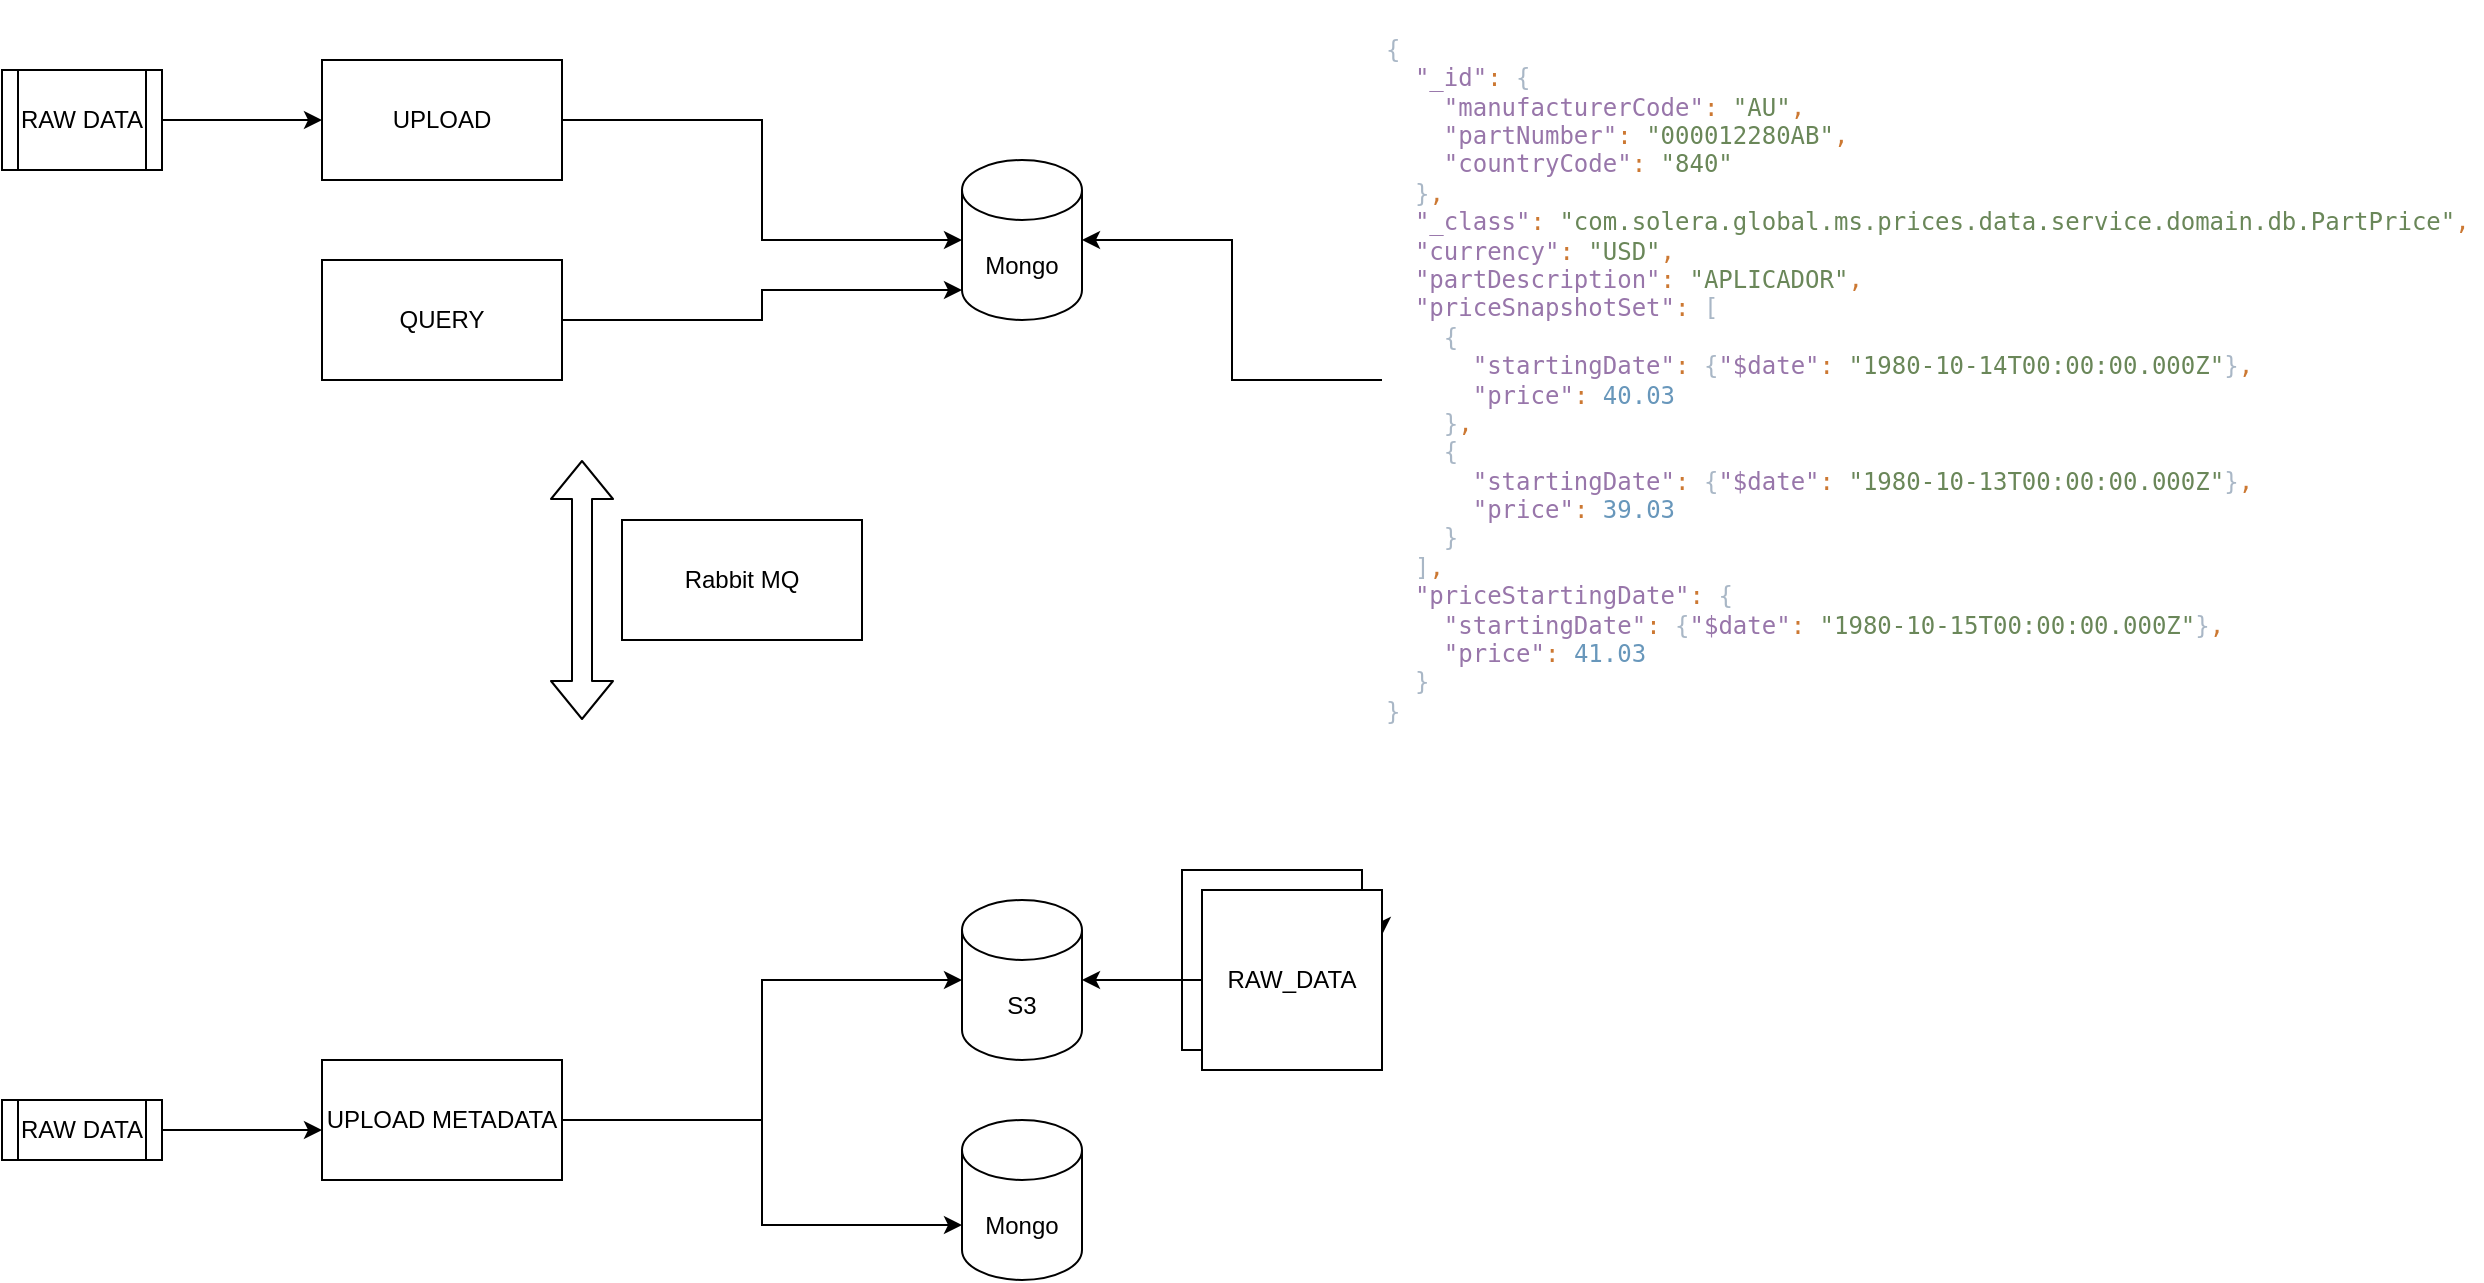 <mxfile version="14.6.13" type="github">
  <diagram id="qdz5nazlIJ-NT6-yE1in" name="Page-1">
    <mxGraphModel dx="1613" dy="1080" grid="1" gridSize="10" guides="1" tooltips="1" connect="1" arrows="1" fold="1" page="1" pageScale="1" pageWidth="827" pageHeight="1169" math="0" shadow="0">
      <root>
        <mxCell id="0" />
        <mxCell id="1" parent="0" />
        <mxCell id="vbaJ4i8jAPuSjdiaZYSy-1" style="edgeStyle=orthogonalEdgeStyle;rounded=0;orthogonalLoop=1;jettySize=auto;html=1;" edge="1" parent="1" source="vbaJ4i8jAPuSjdiaZYSy-2" target="vbaJ4i8jAPuSjdiaZYSy-3">
          <mxGeometry relative="1" as="geometry" />
        </mxCell>
        <mxCell id="vbaJ4i8jAPuSjdiaZYSy-2" value="UPLOAD" style="rounded=0;whiteSpace=wrap;html=1;" vertex="1" parent="1">
          <mxGeometry x="-330" y="120" width="120" height="60" as="geometry" />
        </mxCell>
        <mxCell id="vbaJ4i8jAPuSjdiaZYSy-3" value="Mongo" style="shape=cylinder3;whiteSpace=wrap;html=1;boundedLbl=1;backgroundOutline=1;size=15;" vertex="1" parent="1">
          <mxGeometry x="-10" y="170" width="60" height="80" as="geometry" />
        </mxCell>
        <mxCell id="vbaJ4i8jAPuSjdiaZYSy-4" style="edgeStyle=orthogonalEdgeStyle;rounded=0;orthogonalLoop=1;jettySize=auto;html=1;entryX=0;entryY=1;entryDx=0;entryDy=-15;entryPerimeter=0;" edge="1" parent="1" source="vbaJ4i8jAPuSjdiaZYSy-5" target="vbaJ4i8jAPuSjdiaZYSy-3">
          <mxGeometry relative="1" as="geometry" />
        </mxCell>
        <mxCell id="vbaJ4i8jAPuSjdiaZYSy-5" value="QUERY" style="rounded=0;whiteSpace=wrap;html=1;" vertex="1" parent="1">
          <mxGeometry x="-330" y="220" width="120" height="60" as="geometry" />
        </mxCell>
        <mxCell id="vbaJ4i8jAPuSjdiaZYSy-6" style="edgeStyle=orthogonalEdgeStyle;rounded=0;orthogonalLoop=1;jettySize=auto;html=1;entryX=1;entryY=0.5;entryDx=0;entryDy=0;entryPerimeter=0;" edge="1" parent="1" source="vbaJ4i8jAPuSjdiaZYSy-8" target="vbaJ4i8jAPuSjdiaZYSy-3">
          <mxGeometry relative="1" as="geometry">
            <mxPoint x="210" y="260" as="sourcePoint" />
          </mxGeometry>
        </mxCell>
        <mxCell id="vbaJ4i8jAPuSjdiaZYSy-7" value="" style="shape=table;html=1;whiteSpace=wrap;startSize=0;container=1;collapsible=0;childLayout=tableLayout;strokeColor=none;" vertex="1" parent="1">
          <mxGeometry x="200" y="90" width="550" height="380" as="geometry" />
        </mxCell>
        <mxCell id="vbaJ4i8jAPuSjdiaZYSy-8" value="" style="shape=partialRectangle;html=1;whiteSpace=wrap;collapsible=0;dropTarget=0;pointerEvents=0;fillColor=none;top=0;left=0;bottom=0;right=0;points=[[0,0.5],[1,0.5]];portConstraint=eastwest;strokeColor=none;" vertex="1" parent="vbaJ4i8jAPuSjdiaZYSy-7">
          <mxGeometry width="550" height="380" as="geometry" />
        </mxCell>
        <mxCell id="vbaJ4i8jAPuSjdiaZYSy-9" value="&lt;div align=&quot;left&quot;&gt;&lt;pre style=&quot;color: rgb(169 , 183 , 198) ; font-family: &amp;#34;jetbrains mono&amp;#34; , monospace&quot;&gt;&lt;span style=&quot;background-color: transparent&quot;&gt;{&lt;br&gt;  &lt;span style=&quot;color: #9876aa&quot;&gt;&quot;_id&quot;&lt;/span&gt;&lt;span style=&quot;color: #cc7832&quot;&gt;: &lt;/span&gt;{&lt;br&gt;    &lt;span style=&quot;color: #9876aa&quot;&gt;&quot;manufacturerCode&quot;&lt;/span&gt;&lt;span style=&quot;color: #cc7832&quot;&gt;: &lt;/span&gt;&lt;span style=&quot;color: #6a8759&quot;&gt;&quot;AU&quot;&lt;/span&gt;&lt;span style=&quot;color: #cc7832&quot;&gt;,&lt;br&gt;&lt;/span&gt;&lt;span style=&quot;color: #cc7832&quot;&gt;    &lt;/span&gt;&lt;span style=&quot;color: #9876aa&quot;&gt;&quot;partNumber&quot;&lt;/span&gt;&lt;span style=&quot;color: #cc7832&quot;&gt;: &lt;/span&gt;&lt;span style=&quot;color: #6a8759&quot;&gt;&quot;000012280AB&quot;&lt;/span&gt;&lt;span style=&quot;color: #cc7832&quot;&gt;,&lt;br&gt;&lt;/span&gt;&lt;span style=&quot;color: #cc7832&quot;&gt;    &lt;/span&gt;&lt;span style=&quot;color: #9876aa&quot;&gt;&quot;countryCode&quot;&lt;/span&gt;&lt;span style=&quot;color: #cc7832&quot;&gt;: &lt;/span&gt;&lt;span style=&quot;color: #6a8759&quot;&gt;&quot;840&quot;&lt;br&gt;&lt;/span&gt;&lt;span style=&quot;color: #6a8759&quot;&gt;  &lt;/span&gt;}&lt;span style=&quot;color: #cc7832&quot;&gt;,&lt;br&gt;&lt;/span&gt;&lt;span style=&quot;color: #cc7832&quot;&gt;  &lt;/span&gt;&lt;span style=&quot;color: #9876aa&quot;&gt;&quot;_class&quot;&lt;/span&gt;&lt;span style=&quot;color: #cc7832&quot;&gt;: &lt;/span&gt;&lt;span style=&quot;color: #6a8759&quot;&gt;&quot;com.solera.global.ms.prices.data.service.domain.db.PartPrice&quot;&lt;/span&gt;&lt;span style=&quot;color: #cc7832&quot;&gt;,&lt;/span&gt;&lt;br&gt;&lt;span style=&quot;color: #cc7832&quot;&gt;&lt;/span&gt;&lt;span style=&quot;color: #cc7832&quot;&gt;  &lt;/span&gt;&lt;span style=&quot;color: #9876aa&quot;&gt;&quot;currency&quot;&lt;/span&gt;&lt;span style=&quot;color: #cc7832&quot;&gt;: &lt;/span&gt;&lt;span style=&quot;color: #6a8759&quot;&gt;&quot;USD&quot;&lt;/span&gt;&lt;span style=&quot;color: #cc7832&quot;&gt;,&lt;br&gt;&lt;/span&gt;&lt;span style=&quot;color: #cc7832&quot;&gt;  &lt;/span&gt;&lt;span style=&quot;color: #9876aa&quot;&gt;&quot;partDescription&quot;&lt;/span&gt;&lt;span style=&quot;color: #cc7832&quot;&gt;: &lt;/span&gt;&lt;span style=&quot;color: #6a8759&quot;&gt;&quot;APLICADOR&quot;&lt;/span&gt;&lt;span style=&quot;color: #cc7832&quot;&gt;,&lt;br&gt;&lt;/span&gt;&lt;span style=&quot;color: #cc7832&quot;&gt;  &lt;/span&gt;&lt;span style=&quot;color: #9876aa&quot;&gt;&quot;priceSnapshotSet&quot;&lt;/span&gt;&lt;span style=&quot;color: #cc7832&quot;&gt;: &lt;/span&gt;[&lt;br&gt;    {&lt;br&gt;      &lt;span style=&quot;color: #9876aa&quot;&gt;&quot;startingDate&quot;&lt;/span&gt;&lt;span style=&quot;color: #cc7832&quot;&gt;: &lt;/span&gt;{&lt;span style=&quot;color: #9876aa&quot;&gt;&quot;$date&quot;&lt;/span&gt;&lt;span style=&quot;color: #cc7832&quot;&gt;: &lt;/span&gt;&lt;span style=&quot;color: #6a8759&quot;&gt;&quot;1980-10-14T00:00:00.000Z&quot;&lt;/span&gt;}&lt;span style=&quot;color: #cc7832&quot;&gt;,&lt;br&gt;&lt;/span&gt;&lt;span style=&quot;color: #cc7832&quot;&gt;      &lt;/span&gt;&lt;span style=&quot;color: #9876aa&quot;&gt;&quot;price&quot;&lt;/span&gt;&lt;span style=&quot;color: #cc7832&quot;&gt;: &lt;/span&gt;&lt;span style=&quot;color: #6897bb&quot;&gt;40.03&lt;br&gt;&lt;/span&gt;&lt;span style=&quot;color: #6897bb&quot;&gt;    &lt;/span&gt;}&lt;span style=&quot;color: #cc7832&quot;&gt;,&lt;br&gt;&lt;/span&gt;&lt;span style=&quot;color: #cc7832&quot;&gt;    &lt;/span&gt;{&lt;br&gt;      &lt;span style=&quot;color: #9876aa&quot;&gt;&quot;startingDate&quot;&lt;/span&gt;&lt;span style=&quot;color: #cc7832&quot;&gt;: &lt;/span&gt;{&lt;span style=&quot;color: #9876aa&quot;&gt;&quot;$date&quot;&lt;/span&gt;&lt;span style=&quot;color: #cc7832&quot;&gt;: &lt;/span&gt;&lt;span style=&quot;color: #6a8759&quot;&gt;&quot;1980-10-13T00:00:00.000Z&quot;&lt;/span&gt;}&lt;span style=&quot;color: #cc7832&quot;&gt;,&lt;br&gt;&lt;/span&gt;&lt;span style=&quot;color: #cc7832&quot;&gt;      &lt;/span&gt;&lt;span style=&quot;color: #9876aa&quot;&gt;&quot;price&quot;&lt;/span&gt;&lt;span style=&quot;color: #cc7832&quot;&gt;: &lt;/span&gt;&lt;span style=&quot;color: #6897bb&quot;&gt;39.03&lt;br&gt;&lt;/span&gt;&lt;span style=&quot;color: #6897bb&quot;&gt;    &lt;/span&gt;}&lt;br&gt;  ]&lt;span style=&quot;color: #cc7832&quot;&gt;,&lt;br&gt;&lt;/span&gt;&lt;span style=&quot;color: #cc7832&quot;&gt;  &lt;/span&gt;&lt;span style=&quot;color: #9876aa&quot;&gt;&quot;priceStartingDate&quot;&lt;/span&gt;&lt;span style=&quot;color: #cc7832&quot;&gt;: &lt;/span&gt;{&lt;br&gt;    &lt;span style=&quot;color: #9876aa&quot;&gt;&quot;startingDate&quot;&lt;/span&gt;&lt;span style=&quot;color: #cc7832&quot;&gt;: &lt;/span&gt;{&lt;span style=&quot;color: #9876aa&quot;&gt;&quot;$date&quot;&lt;/span&gt;&lt;span style=&quot;color: #cc7832&quot;&gt;: &lt;/span&gt;&lt;span style=&quot;color: #6a8759&quot;&gt;&quot;1980-10-15T00:00:00.000Z&quot;&lt;/span&gt;}&lt;span style=&quot;color: #cc7832&quot;&gt;,&lt;br&gt;&lt;/span&gt;&lt;span style=&quot;color: #cc7832&quot;&gt;    &lt;/span&gt;&lt;span style=&quot;color: #9876aa&quot;&gt;&quot;price&quot;&lt;/span&gt;&lt;span style=&quot;color: #cc7832&quot;&gt;: &lt;/span&gt;&lt;span style=&quot;color: #6897bb&quot;&gt;41.03&lt;br&gt;&lt;/span&gt;&lt;span style=&quot;color: #6897bb&quot;&gt;  &lt;/span&gt;}&lt;br&gt;}&lt;/span&gt;&lt;/pre&gt;&lt;/div&gt;" style="shape=partialRectangle;html=1;whiteSpace=wrap;connectable=0;overflow=hidden;fillColor=none;top=0;left=0;bottom=0;right=0;align=left;strokeColor=none;" vertex="1" parent="vbaJ4i8jAPuSjdiaZYSy-8">
          <mxGeometry width="550" height="380" as="geometry" />
        </mxCell>
        <mxCell id="vbaJ4i8jAPuSjdiaZYSy-10" value="S3" style="shape=cylinder3;whiteSpace=wrap;html=1;boundedLbl=1;backgroundOutline=1;size=15;" vertex="1" parent="1">
          <mxGeometry x="-10" y="540" width="60" height="80" as="geometry" />
        </mxCell>
        <mxCell id="vbaJ4i8jAPuSjdiaZYSy-11" style="edgeStyle=orthogonalEdgeStyle;rounded=0;orthogonalLoop=1;jettySize=auto;html=1;" edge="1" parent="1" source="vbaJ4i8jAPuSjdiaZYSy-12" target="vbaJ4i8jAPuSjdiaZYSy-15">
          <mxGeometry relative="1" as="geometry">
            <Array as="points">
              <mxPoint x="-450" y="650" />
            </Array>
          </mxGeometry>
        </mxCell>
        <mxCell id="vbaJ4i8jAPuSjdiaZYSy-12" value="RAW DATA" style="shape=process;whiteSpace=wrap;html=1;backgroundOutline=1;" vertex="1" parent="1">
          <mxGeometry x="-490" y="640" width="80" height="30" as="geometry" />
        </mxCell>
        <mxCell id="vbaJ4i8jAPuSjdiaZYSy-13" style="edgeStyle=orthogonalEdgeStyle;rounded=0;orthogonalLoop=1;jettySize=auto;html=1;" edge="1" parent="1" source="vbaJ4i8jAPuSjdiaZYSy-15" target="vbaJ4i8jAPuSjdiaZYSy-10">
          <mxGeometry relative="1" as="geometry">
            <Array as="points">
              <mxPoint x="-110" y="650" />
              <mxPoint x="-110" y="580" />
            </Array>
          </mxGeometry>
        </mxCell>
        <mxCell id="vbaJ4i8jAPuSjdiaZYSy-14" style="edgeStyle=orthogonalEdgeStyle;rounded=0;orthogonalLoop=1;jettySize=auto;html=1;entryX=0;entryY=0;entryDx=0;entryDy=52.5;entryPerimeter=0;" edge="1" parent="1" source="vbaJ4i8jAPuSjdiaZYSy-15" target="vbaJ4i8jAPuSjdiaZYSy-16">
          <mxGeometry relative="1" as="geometry" />
        </mxCell>
        <mxCell id="vbaJ4i8jAPuSjdiaZYSy-15" value="UPLOAD METADATA" style="rounded=0;whiteSpace=wrap;html=1;" vertex="1" parent="1">
          <mxGeometry x="-330" y="620" width="120" height="60" as="geometry" />
        </mxCell>
        <mxCell id="vbaJ4i8jAPuSjdiaZYSy-16" value="&lt;div&gt;Mongo&lt;/div&gt;" style="shape=cylinder3;whiteSpace=wrap;html=1;boundedLbl=1;backgroundOutline=1;size=15;" vertex="1" parent="1">
          <mxGeometry x="-10" y="650" width="60" height="80" as="geometry" />
        </mxCell>
        <mxCell id="vbaJ4i8jAPuSjdiaZYSy-17" style="edgeStyle=orthogonalEdgeStyle;rounded=0;orthogonalLoop=1;jettySize=auto;html=1;" edge="1" parent="1" source="vbaJ4i8jAPuSjdiaZYSy-18" target="vbaJ4i8jAPuSjdiaZYSy-2">
          <mxGeometry relative="1" as="geometry">
            <mxPoint x="-340" y="145" as="targetPoint" />
          </mxGeometry>
        </mxCell>
        <mxCell id="vbaJ4i8jAPuSjdiaZYSy-18" value="RAW DATA" style="shape=process;whiteSpace=wrap;html=1;backgroundOutline=1;" vertex="1" parent="1">
          <mxGeometry x="-490" y="125" width="80" height="50" as="geometry" />
        </mxCell>
        <mxCell id="vbaJ4i8jAPuSjdiaZYSy-19" style="edgeStyle=orthogonalEdgeStyle;rounded=0;orthogonalLoop=1;jettySize=auto;html=1;exitX=1;exitY=0.25;exitDx=0;exitDy=0;entryX=1;entryY=0.25;entryDx=0;entryDy=0;" edge="1" parent="1" source="vbaJ4i8jAPuSjdiaZYSy-20" target="vbaJ4i8jAPuSjdiaZYSy-21">
          <mxGeometry relative="1" as="geometry" />
        </mxCell>
        <mxCell id="vbaJ4i8jAPuSjdiaZYSy-20" value="" style="whiteSpace=wrap;html=1;aspect=fixed;" vertex="1" parent="1">
          <mxGeometry x="100" y="525" width="90" height="90" as="geometry" />
        </mxCell>
        <mxCell id="vbaJ4i8jAPuSjdiaZYSy-22" style="edgeStyle=orthogonalEdgeStyle;rounded=0;orthogonalLoop=1;jettySize=auto;html=1;entryX=1;entryY=0.5;entryDx=0;entryDy=0;entryPerimeter=0;" edge="1" parent="1" source="vbaJ4i8jAPuSjdiaZYSy-21" target="vbaJ4i8jAPuSjdiaZYSy-10">
          <mxGeometry relative="1" as="geometry" />
        </mxCell>
        <mxCell id="vbaJ4i8jAPuSjdiaZYSy-21" value="&lt;div&gt;RAW_DATA&lt;/div&gt;" style="whiteSpace=wrap;html=1;aspect=fixed;" vertex="1" parent="1">
          <mxGeometry x="110" y="535" width="90" height="90" as="geometry" />
        </mxCell>
        <mxCell id="vbaJ4i8jAPuSjdiaZYSy-23" value="" style="shape=flexArrow;endArrow=classic;startArrow=classic;html=1;" edge="1" parent="1">
          <mxGeometry width="100" height="100" relative="1" as="geometry">
            <mxPoint x="-200" y="450" as="sourcePoint" />
            <mxPoint x="-200" y="320" as="targetPoint" />
          </mxGeometry>
        </mxCell>
        <mxCell id="vbaJ4i8jAPuSjdiaZYSy-24" value="Rabbit MQ" style="rounded=0;whiteSpace=wrap;html=1;" vertex="1" parent="1">
          <mxGeometry x="-180" y="350" width="120" height="60" as="geometry" />
        </mxCell>
      </root>
    </mxGraphModel>
  </diagram>
</mxfile>
